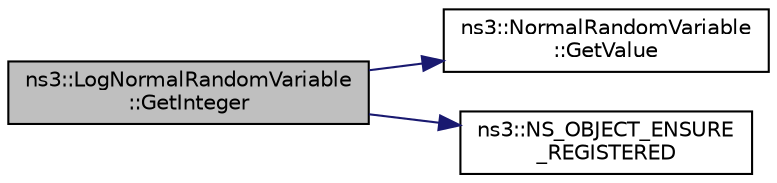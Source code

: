 digraph "ns3::LogNormalRandomVariable::GetInteger"
{
  edge [fontname="Helvetica",fontsize="10",labelfontname="Helvetica",labelfontsize="10"];
  node [fontname="Helvetica",fontsize="10",shape=record];
  rankdir="LR";
  Node1 [label="ns3::LogNormalRandomVariable\l::GetInteger",height=0.2,width=0.4,color="black", fillcolor="grey75", style="filled", fontcolor="black"];
  Node1 -> Node2 [color="midnightblue",fontsize="10",style="solid"];
  Node2 [label="ns3::NormalRandomVariable\l::GetValue",height=0.2,width=0.4,color="black", fillcolor="white", style="filled",URL="$d7/d87/classns3_1_1NormalRandomVariable.html#ab2a04ca1bd9177ecdc7530e525c216e3",tooltip="Returns a random double from a normal distribution with the current mean, variance, and bound. "];
  Node1 -> Node3 [color="midnightblue",fontsize="10",style="solid"];
  Node3 [label="ns3::NS_OBJECT_ENSURE\l_REGISTERED",height=0.2,width=0.4,color="black", fillcolor="white", style="filled",URL="$d7/d2e/namespacens3.html#ac633cbd86ee5879afd4312a843a9ff8c"];
}
